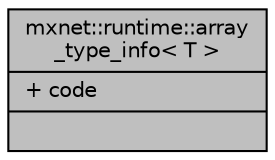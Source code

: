 digraph "mxnet::runtime::array_type_info&lt; T &gt;"
{
 // LATEX_PDF_SIZE
  edge [fontname="Helvetica",fontsize="10",labelfontname="Helvetica",labelfontsize="10"];
  node [fontname="Helvetica",fontsize="10",shape=record];
  Node1 [label="{mxnet::runtime::array\l_type_info\< T \>\n|+ code\l|}",height=0.2,width=0.4,color="black", fillcolor="grey75", style="filled", fontcolor="black",tooltip="The type trait indicates subclass of TVM's NDArray. For irrelavant classes, code = -1...."];
}
